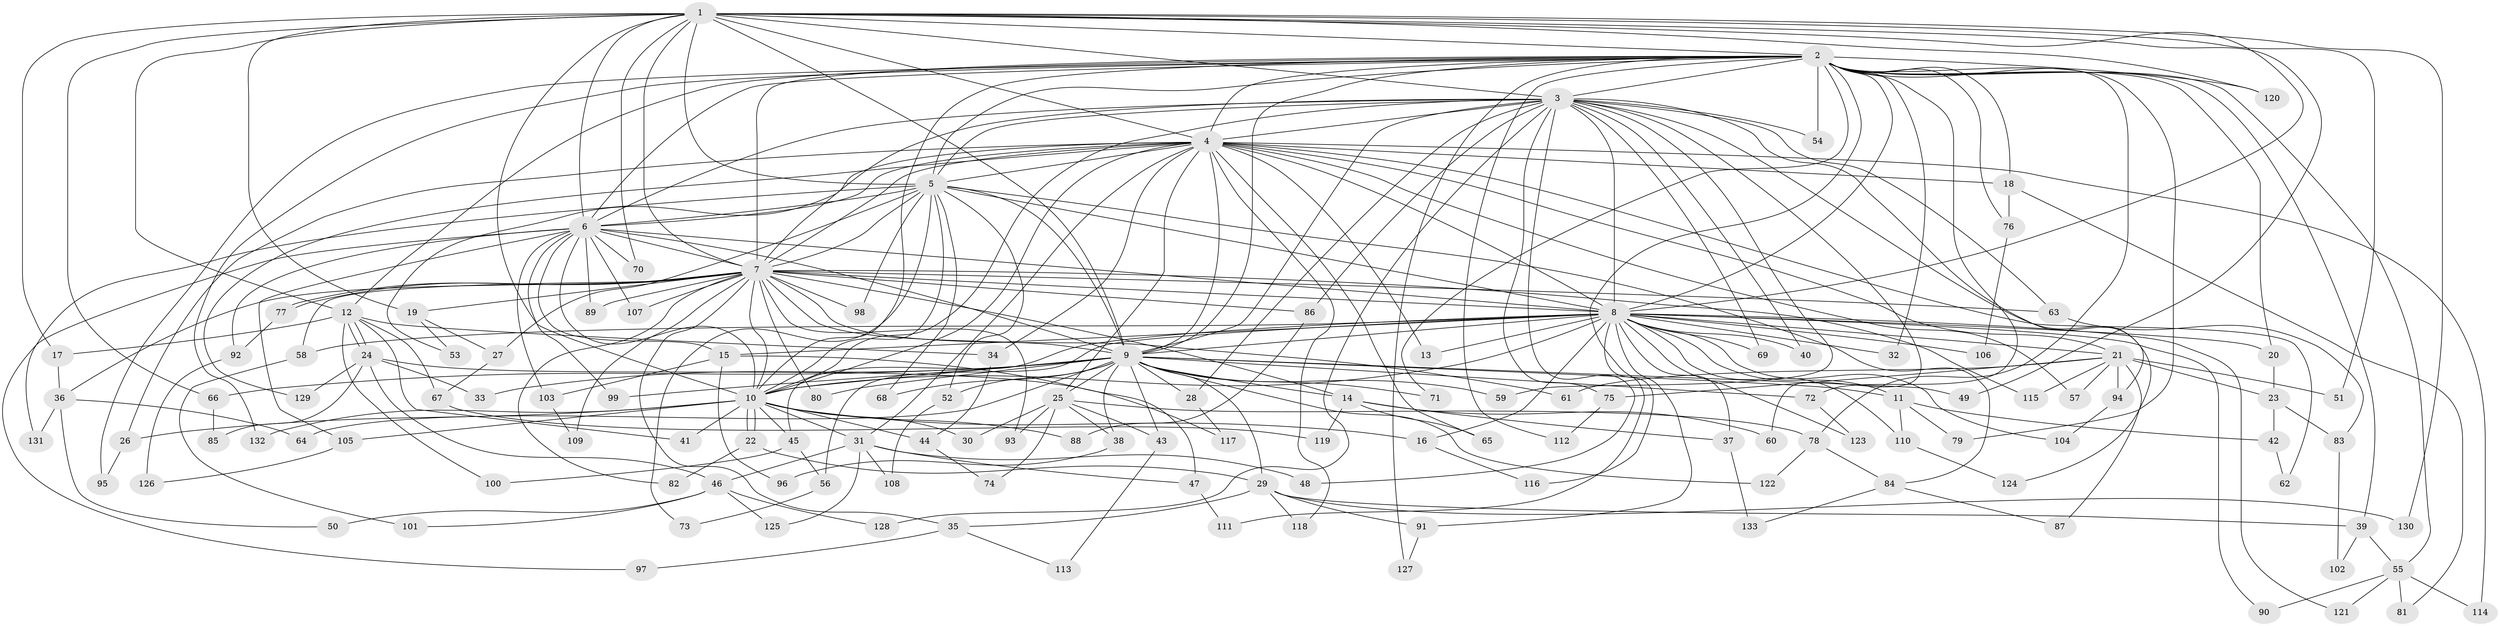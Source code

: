 // Generated by graph-tools (version 1.1) at 2025/14/03/09/25 04:14:15]
// undirected, 133 vertices, 291 edges
graph export_dot {
graph [start="1"]
  node [color=gray90,style=filled];
  1;
  2;
  3;
  4;
  5;
  6;
  7;
  8;
  9;
  10;
  11;
  12;
  13;
  14;
  15;
  16;
  17;
  18;
  19;
  20;
  21;
  22;
  23;
  24;
  25;
  26;
  27;
  28;
  29;
  30;
  31;
  32;
  33;
  34;
  35;
  36;
  37;
  38;
  39;
  40;
  41;
  42;
  43;
  44;
  45;
  46;
  47;
  48;
  49;
  50;
  51;
  52;
  53;
  54;
  55;
  56;
  57;
  58;
  59;
  60;
  61;
  62;
  63;
  64;
  65;
  66;
  67;
  68;
  69;
  70;
  71;
  72;
  73;
  74;
  75;
  76;
  77;
  78;
  79;
  80;
  81;
  82;
  83;
  84;
  85;
  86;
  87;
  88;
  89;
  90;
  91;
  92;
  93;
  94;
  95;
  96;
  97;
  98;
  99;
  100;
  101;
  102;
  103;
  104;
  105;
  106;
  107;
  108;
  109;
  110;
  111;
  112;
  113;
  114;
  115;
  116;
  117;
  118;
  119;
  120;
  121;
  122;
  123;
  124;
  125;
  126;
  127;
  128;
  129;
  130;
  131;
  132;
  133;
  1 -- 2;
  1 -- 3;
  1 -- 4;
  1 -- 5;
  1 -- 6;
  1 -- 7;
  1 -- 8;
  1 -- 9;
  1 -- 10;
  1 -- 12;
  1 -- 17;
  1 -- 19;
  1 -- 49;
  1 -- 51;
  1 -- 66;
  1 -- 70;
  1 -- 120;
  1 -- 130;
  2 -- 3;
  2 -- 4;
  2 -- 5;
  2 -- 6;
  2 -- 7;
  2 -- 8;
  2 -- 9;
  2 -- 10;
  2 -- 12;
  2 -- 18;
  2 -- 20;
  2 -- 32;
  2 -- 39;
  2 -- 54;
  2 -- 55;
  2 -- 71;
  2 -- 72;
  2 -- 76;
  2 -- 78;
  2 -- 79;
  2 -- 95;
  2 -- 111;
  2 -- 112;
  2 -- 120;
  2 -- 127;
  2 -- 132;
  3 -- 4;
  3 -- 5;
  3 -- 6;
  3 -- 7;
  3 -- 8;
  3 -- 9;
  3 -- 10;
  3 -- 28;
  3 -- 40;
  3 -- 48;
  3 -- 54;
  3 -- 59;
  3 -- 60;
  3 -- 63;
  3 -- 69;
  3 -- 75;
  3 -- 86;
  3 -- 94;
  3 -- 124;
  3 -- 128;
  4 -- 5;
  4 -- 6;
  4 -- 7;
  4 -- 8;
  4 -- 9;
  4 -- 10;
  4 -- 13;
  4 -- 18;
  4 -- 21;
  4 -- 25;
  4 -- 26;
  4 -- 31;
  4 -- 34;
  4 -- 53;
  4 -- 57;
  4 -- 62;
  4 -- 65;
  4 -- 114;
  4 -- 118;
  4 -- 129;
  5 -- 6;
  5 -- 7;
  5 -- 8;
  5 -- 9;
  5 -- 10;
  5 -- 27;
  5 -- 52;
  5 -- 68;
  5 -- 73;
  5 -- 84;
  5 -- 98;
  5 -- 131;
  6 -- 7;
  6 -- 8;
  6 -- 9;
  6 -- 10;
  6 -- 15;
  6 -- 70;
  6 -- 89;
  6 -- 92;
  6 -- 97;
  6 -- 99;
  6 -- 103;
  6 -- 105;
  6 -- 107;
  7 -- 8;
  7 -- 9;
  7 -- 10;
  7 -- 14;
  7 -- 19;
  7 -- 35;
  7 -- 36;
  7 -- 58;
  7 -- 61;
  7 -- 63;
  7 -- 77;
  7 -- 77;
  7 -- 80;
  7 -- 82;
  7 -- 86;
  7 -- 89;
  7 -- 93;
  7 -- 98;
  7 -- 107;
  7 -- 109;
  7 -- 115;
  8 -- 9;
  8 -- 10;
  8 -- 11;
  8 -- 13;
  8 -- 15;
  8 -- 16;
  8 -- 20;
  8 -- 21;
  8 -- 32;
  8 -- 37;
  8 -- 40;
  8 -- 45;
  8 -- 56;
  8 -- 58;
  8 -- 69;
  8 -- 90;
  8 -- 91;
  8 -- 104;
  8 -- 106;
  8 -- 110;
  8 -- 116;
  8 -- 121;
  8 -- 123;
  9 -- 10;
  9 -- 11;
  9 -- 14;
  9 -- 25;
  9 -- 28;
  9 -- 29;
  9 -- 33;
  9 -- 38;
  9 -- 43;
  9 -- 49;
  9 -- 52;
  9 -- 59;
  9 -- 64;
  9 -- 66;
  9 -- 68;
  9 -- 71;
  9 -- 72;
  9 -- 80;
  9 -- 99;
  9 -- 122;
  10 -- 16;
  10 -- 22;
  10 -- 22;
  10 -- 26;
  10 -- 30;
  10 -- 31;
  10 -- 41;
  10 -- 44;
  10 -- 45;
  10 -- 88;
  10 -- 105;
  10 -- 132;
  11 -- 42;
  11 -- 79;
  11 -- 110;
  12 -- 17;
  12 -- 24;
  12 -- 24;
  12 -- 34;
  12 -- 41;
  12 -- 67;
  12 -- 100;
  14 -- 37;
  14 -- 60;
  14 -- 65;
  14 -- 119;
  15 -- 47;
  15 -- 96;
  15 -- 103;
  16 -- 116;
  17 -- 36;
  18 -- 76;
  18 -- 81;
  19 -- 27;
  19 -- 53;
  20 -- 23;
  21 -- 23;
  21 -- 51;
  21 -- 57;
  21 -- 61;
  21 -- 75;
  21 -- 87;
  21 -- 94;
  21 -- 115;
  22 -- 29;
  22 -- 82;
  23 -- 42;
  23 -- 83;
  24 -- 33;
  24 -- 46;
  24 -- 85;
  24 -- 117;
  24 -- 129;
  25 -- 30;
  25 -- 38;
  25 -- 43;
  25 -- 74;
  25 -- 78;
  25 -- 93;
  26 -- 95;
  27 -- 67;
  28 -- 117;
  29 -- 35;
  29 -- 39;
  29 -- 91;
  29 -- 118;
  29 -- 130;
  31 -- 46;
  31 -- 47;
  31 -- 48;
  31 -- 108;
  31 -- 125;
  34 -- 44;
  35 -- 97;
  35 -- 113;
  36 -- 50;
  36 -- 64;
  36 -- 131;
  37 -- 133;
  38 -- 96;
  39 -- 55;
  39 -- 102;
  42 -- 62;
  43 -- 113;
  44 -- 74;
  45 -- 56;
  45 -- 100;
  46 -- 50;
  46 -- 101;
  46 -- 125;
  46 -- 128;
  47 -- 111;
  52 -- 108;
  55 -- 81;
  55 -- 90;
  55 -- 114;
  55 -- 121;
  56 -- 73;
  58 -- 101;
  63 -- 83;
  66 -- 85;
  67 -- 119;
  72 -- 123;
  75 -- 112;
  76 -- 106;
  77 -- 92;
  78 -- 84;
  78 -- 122;
  83 -- 102;
  84 -- 87;
  84 -- 133;
  86 -- 88;
  91 -- 127;
  92 -- 126;
  94 -- 104;
  103 -- 109;
  105 -- 126;
  110 -- 124;
}
